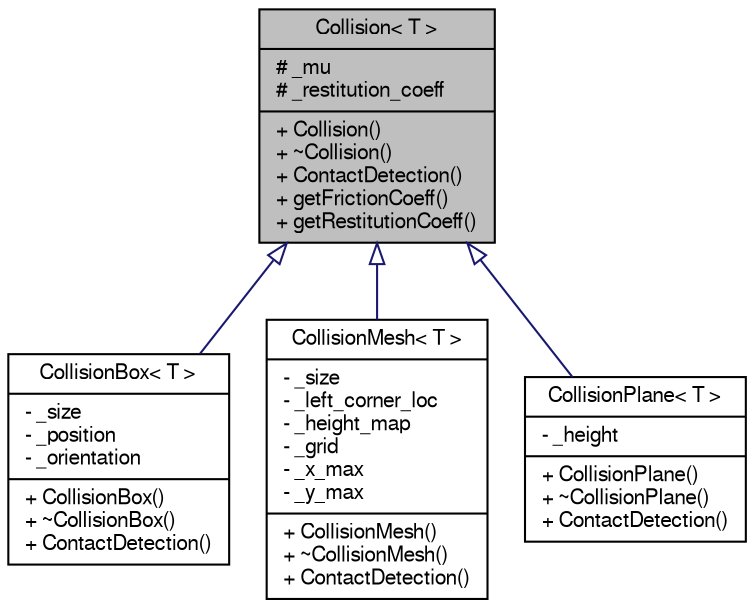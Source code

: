 digraph "Collision&lt; T &gt;"
{
  edge [fontname="FreeSans",fontsize="10",labelfontname="FreeSans",labelfontsize="10"];
  node [fontname="FreeSans",fontsize="10",shape=record];
  Node1 [label="{Collision\< T \>\n|# _mu\l# _restitution_coeff\l|+ Collision()\l+ ~Collision()\l+ ContactDetection()\l+ getFrictionCoeff()\l+ getRestitutionCoeff()\l}",height=0.2,width=0.4,color="black", fillcolor="grey75", style="filled", fontcolor="black"];
  Node1 -> Node2 [dir="back",color="midnightblue",fontsize="10",style="solid",arrowtail="onormal",fontname="FreeSans"];
  Node2 [label="{CollisionBox\< T \>\n|- _size\l- _position\l- _orientation\l|+ CollisionBox()\l+ ~CollisionBox()\l+ ContactDetection()\l}",height=0.2,width=0.4,color="black", fillcolor="white", style="filled",URL="$d1/db3/class_collision_box.html"];
  Node1 -> Node3 [dir="back",color="midnightblue",fontsize="10",style="solid",arrowtail="onormal",fontname="FreeSans"];
  Node3 [label="{CollisionMesh\< T \>\n|- _size\l- _left_corner_loc\l- _height_map\l- _grid\l- _x_max\l- _y_max\l|+ CollisionMesh()\l+ ~CollisionMesh()\l+ ContactDetection()\l}",height=0.2,width=0.4,color="black", fillcolor="white", style="filled",URL="$d4/daa/class_collision_mesh.html"];
  Node1 -> Node4 [dir="back",color="midnightblue",fontsize="10",style="solid",arrowtail="onormal",fontname="FreeSans"];
  Node4 [label="{CollisionPlane\< T \>\n|- _height\l|+ CollisionPlane()\l+ ~CollisionPlane()\l+ ContactDetection()\l}",height=0.2,width=0.4,color="black", fillcolor="white", style="filled",URL="$d4/d38/class_collision_plane.html"];
}
